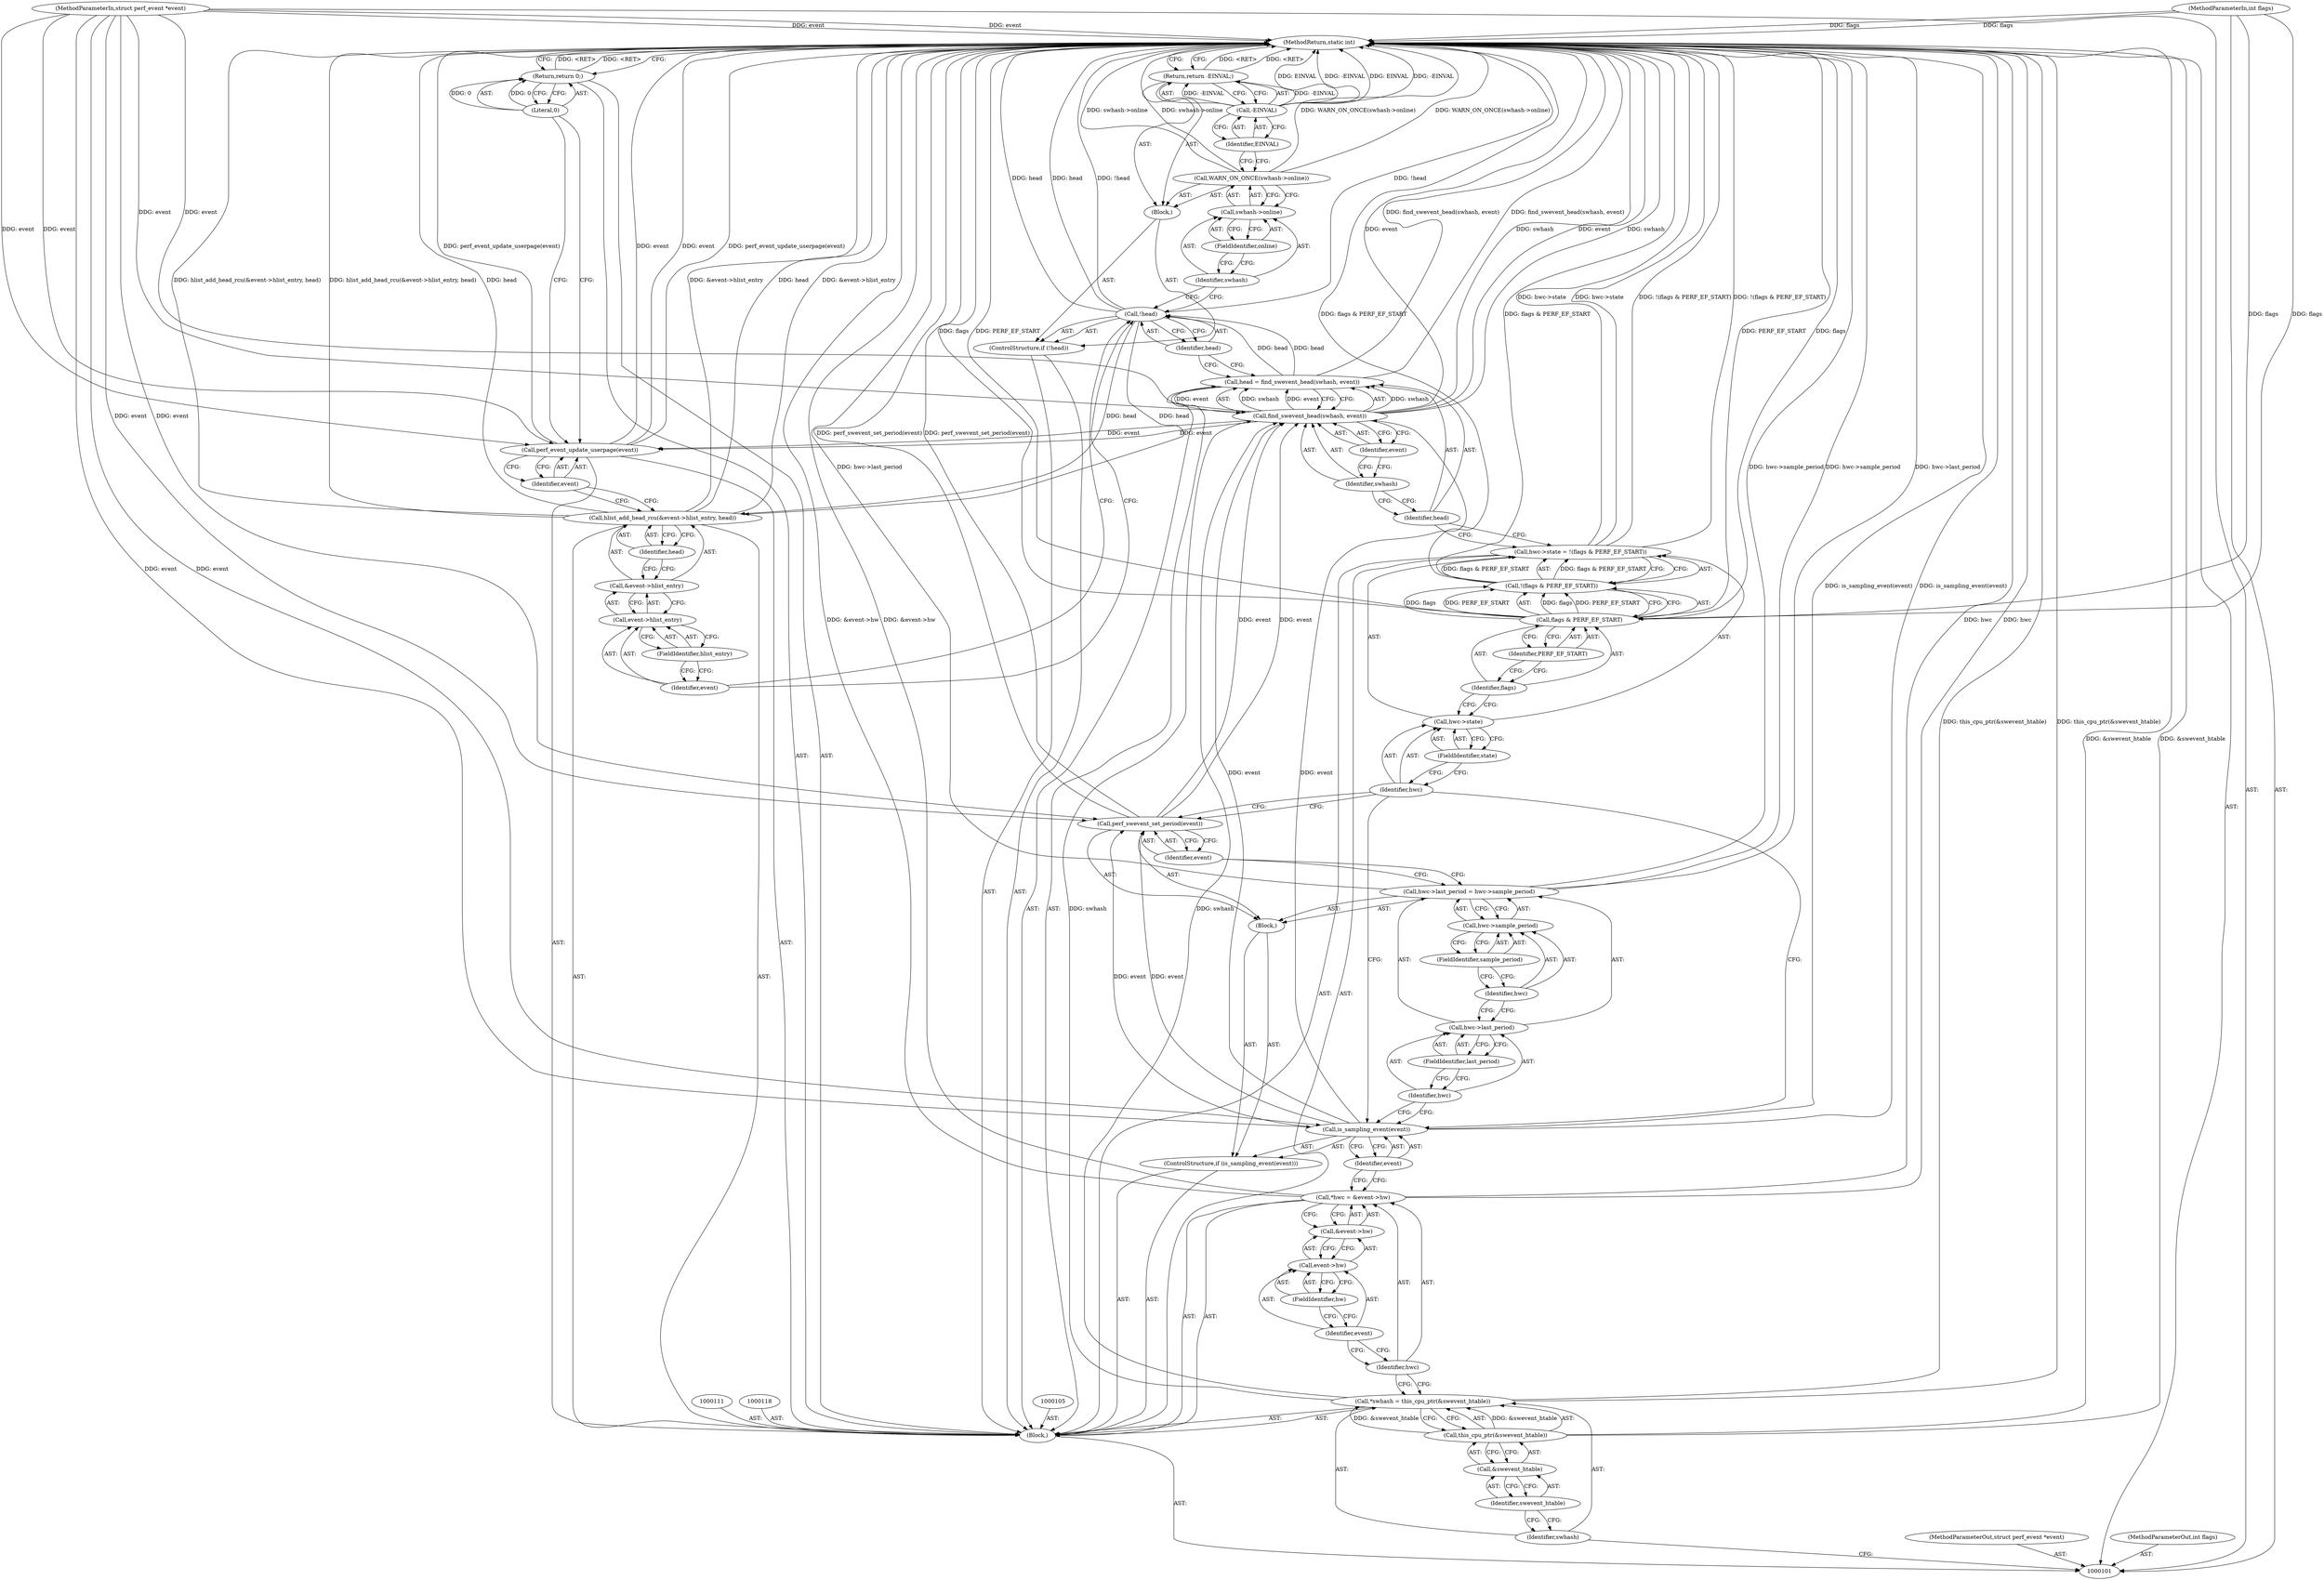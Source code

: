 digraph "1_linux_12ca6ad2e3a896256f086497a7c7406a547ee373_1" {
"1000166" [label="(MethodReturn,static int)"];
"1000102" [label="(MethodParameterIn,struct perf_event *event)"];
"1000233" [label="(MethodParameterOut,struct perf_event *event)"];
"1000103" [label="(MethodParameterIn,int flags)"];
"1000234" [label="(MethodParameterOut,int flags)"];
"1000136" [label="(Call,!(flags & PERF_EF_START))"];
"1000137" [label="(Call,flags & PERF_EF_START)"];
"1000138" [label="(Identifier,flags)"];
"1000132" [label="(Call,hwc->state = !(flags & PERF_EF_START))"];
"1000133" [label="(Call,hwc->state)"];
"1000134" [label="(Identifier,hwc)"];
"1000139" [label="(Identifier,PERF_EF_START)"];
"1000135" [label="(FieldIdentifier,state)"];
"1000140" [label="(Call,head = find_swevent_head(swhash, event))"];
"1000141" [label="(Identifier,head)"];
"1000143" [label="(Identifier,swhash)"];
"1000144" [label="(Identifier,event)"];
"1000142" [label="(Call,find_swevent_head(swhash, event))"];
"1000145" [label="(ControlStructure,if (!head))"];
"1000148" [label="(Block,)"];
"1000146" [label="(Call,!head)"];
"1000147" [label="(Identifier,head)"];
"1000104" [label="(Block,)"];
"1000150" [label="(Call,swhash->online)"];
"1000151" [label="(Identifier,swhash)"];
"1000149" [label="(Call,WARN_ON_ONCE(swhash->online))"];
"1000152" [label="(FieldIdentifier,online)"];
"1000154" [label="(Call,-EINVAL)"];
"1000155" [label="(Identifier,EINVAL)"];
"1000153" [label="(Return,return -EINVAL;)"];
"1000156" [label="(Call,hlist_add_head_rcu(&event->hlist_entry, head))"];
"1000157" [label="(Call,&event->hlist_entry)"];
"1000158" [label="(Call,event->hlist_entry)"];
"1000159" [label="(Identifier,event)"];
"1000160" [label="(FieldIdentifier,hlist_entry)"];
"1000161" [label="(Identifier,head)"];
"1000162" [label="(Call,perf_event_update_userpage(event))"];
"1000163" [label="(Identifier,event)"];
"1000164" [label="(Return,return 0;)"];
"1000165" [label="(Literal,0)"];
"1000106" [label="(Call,*swhash = this_cpu_ptr(&swevent_htable))"];
"1000107" [label="(Identifier,swhash)"];
"1000108" [label="(Call,this_cpu_ptr(&swevent_htable))"];
"1000109" [label="(Call,&swevent_htable)"];
"1000110" [label="(Identifier,swevent_htable)"];
"1000112" [label="(Call,*hwc = &event->hw)"];
"1000113" [label="(Identifier,hwc)"];
"1000114" [label="(Call,&event->hw)"];
"1000115" [label="(Call,event->hw)"];
"1000116" [label="(Identifier,event)"];
"1000117" [label="(FieldIdentifier,hw)"];
"1000119" [label="(ControlStructure,if (is_sampling_event(event)))"];
"1000121" [label="(Identifier,event)"];
"1000122" [label="(Block,)"];
"1000120" [label="(Call,is_sampling_event(event))"];
"1000123" [label="(Call,hwc->last_period = hwc->sample_period)"];
"1000124" [label="(Call,hwc->last_period)"];
"1000125" [label="(Identifier,hwc)"];
"1000127" [label="(Call,hwc->sample_period)"];
"1000128" [label="(Identifier,hwc)"];
"1000129" [label="(FieldIdentifier,sample_period)"];
"1000126" [label="(FieldIdentifier,last_period)"];
"1000130" [label="(Call,perf_swevent_set_period(event))"];
"1000131" [label="(Identifier,event)"];
"1000166" -> "1000101"  [label="AST: "];
"1000166" -> "1000153"  [label="CFG: "];
"1000166" -> "1000164"  [label="CFG: "];
"1000153" -> "1000166"  [label="DDG: <RET>"];
"1000130" -> "1000166"  [label="DDG: perf_swevent_set_period(event)"];
"1000140" -> "1000166"  [label="DDG: find_swevent_head(swhash, event)"];
"1000106" -> "1000166"  [label="DDG: this_cpu_ptr(&swevent_htable)"];
"1000156" -> "1000166"  [label="DDG: &event->hlist_entry"];
"1000156" -> "1000166"  [label="DDG: hlist_add_head_rcu(&event->hlist_entry, head)"];
"1000156" -> "1000166"  [label="DDG: head"];
"1000112" -> "1000166"  [label="DDG: &event->hw"];
"1000112" -> "1000166"  [label="DDG: hwc"];
"1000149" -> "1000166"  [label="DDG: WARN_ON_ONCE(swhash->online)"];
"1000149" -> "1000166"  [label="DDG: swhash->online"];
"1000123" -> "1000166"  [label="DDG: hwc->sample_period"];
"1000123" -> "1000166"  [label="DDG: hwc->last_period"];
"1000154" -> "1000166"  [label="DDG: -EINVAL"];
"1000154" -> "1000166"  [label="DDG: EINVAL"];
"1000137" -> "1000166"  [label="DDG: PERF_EF_START"];
"1000137" -> "1000166"  [label="DDG: flags"];
"1000103" -> "1000166"  [label="DDG: flags"];
"1000142" -> "1000166"  [label="DDG: event"];
"1000142" -> "1000166"  [label="DDG: swhash"];
"1000132" -> "1000166"  [label="DDG: hwc->state"];
"1000132" -> "1000166"  [label="DDG: !(flags & PERF_EF_START)"];
"1000102" -> "1000166"  [label="DDG: event"];
"1000120" -> "1000166"  [label="DDG: is_sampling_event(event)"];
"1000162" -> "1000166"  [label="DDG: event"];
"1000162" -> "1000166"  [label="DDG: perf_event_update_userpage(event)"];
"1000146" -> "1000166"  [label="DDG: !head"];
"1000146" -> "1000166"  [label="DDG: head"];
"1000136" -> "1000166"  [label="DDG: flags & PERF_EF_START"];
"1000108" -> "1000166"  [label="DDG: &swevent_htable"];
"1000164" -> "1000166"  [label="DDG: <RET>"];
"1000102" -> "1000101"  [label="AST: "];
"1000102" -> "1000166"  [label="DDG: event"];
"1000102" -> "1000120"  [label="DDG: event"];
"1000102" -> "1000130"  [label="DDG: event"];
"1000102" -> "1000142"  [label="DDG: event"];
"1000102" -> "1000162"  [label="DDG: event"];
"1000233" -> "1000101"  [label="AST: "];
"1000103" -> "1000101"  [label="AST: "];
"1000103" -> "1000166"  [label="DDG: flags"];
"1000103" -> "1000137"  [label="DDG: flags"];
"1000234" -> "1000101"  [label="AST: "];
"1000136" -> "1000132"  [label="AST: "];
"1000136" -> "1000137"  [label="CFG: "];
"1000137" -> "1000136"  [label="AST: "];
"1000132" -> "1000136"  [label="CFG: "];
"1000136" -> "1000166"  [label="DDG: flags & PERF_EF_START"];
"1000136" -> "1000132"  [label="DDG: flags & PERF_EF_START"];
"1000137" -> "1000136"  [label="DDG: flags"];
"1000137" -> "1000136"  [label="DDG: PERF_EF_START"];
"1000137" -> "1000136"  [label="AST: "];
"1000137" -> "1000139"  [label="CFG: "];
"1000138" -> "1000137"  [label="AST: "];
"1000139" -> "1000137"  [label="AST: "];
"1000136" -> "1000137"  [label="CFG: "];
"1000137" -> "1000166"  [label="DDG: PERF_EF_START"];
"1000137" -> "1000166"  [label="DDG: flags"];
"1000137" -> "1000136"  [label="DDG: flags"];
"1000137" -> "1000136"  [label="DDG: PERF_EF_START"];
"1000103" -> "1000137"  [label="DDG: flags"];
"1000138" -> "1000137"  [label="AST: "];
"1000138" -> "1000133"  [label="CFG: "];
"1000139" -> "1000138"  [label="CFG: "];
"1000132" -> "1000104"  [label="AST: "];
"1000132" -> "1000136"  [label="CFG: "];
"1000133" -> "1000132"  [label="AST: "];
"1000136" -> "1000132"  [label="AST: "];
"1000141" -> "1000132"  [label="CFG: "];
"1000132" -> "1000166"  [label="DDG: hwc->state"];
"1000132" -> "1000166"  [label="DDG: !(flags & PERF_EF_START)"];
"1000136" -> "1000132"  [label="DDG: flags & PERF_EF_START"];
"1000133" -> "1000132"  [label="AST: "];
"1000133" -> "1000135"  [label="CFG: "];
"1000134" -> "1000133"  [label="AST: "];
"1000135" -> "1000133"  [label="AST: "];
"1000138" -> "1000133"  [label="CFG: "];
"1000134" -> "1000133"  [label="AST: "];
"1000134" -> "1000130"  [label="CFG: "];
"1000134" -> "1000120"  [label="CFG: "];
"1000135" -> "1000134"  [label="CFG: "];
"1000139" -> "1000137"  [label="AST: "];
"1000139" -> "1000138"  [label="CFG: "];
"1000137" -> "1000139"  [label="CFG: "];
"1000135" -> "1000133"  [label="AST: "];
"1000135" -> "1000134"  [label="CFG: "];
"1000133" -> "1000135"  [label="CFG: "];
"1000140" -> "1000104"  [label="AST: "];
"1000140" -> "1000142"  [label="CFG: "];
"1000141" -> "1000140"  [label="AST: "];
"1000142" -> "1000140"  [label="AST: "];
"1000147" -> "1000140"  [label="CFG: "];
"1000140" -> "1000166"  [label="DDG: find_swevent_head(swhash, event)"];
"1000142" -> "1000140"  [label="DDG: swhash"];
"1000142" -> "1000140"  [label="DDG: event"];
"1000140" -> "1000146"  [label="DDG: head"];
"1000141" -> "1000140"  [label="AST: "];
"1000141" -> "1000132"  [label="CFG: "];
"1000143" -> "1000141"  [label="CFG: "];
"1000143" -> "1000142"  [label="AST: "];
"1000143" -> "1000141"  [label="CFG: "];
"1000144" -> "1000143"  [label="CFG: "];
"1000144" -> "1000142"  [label="AST: "];
"1000144" -> "1000143"  [label="CFG: "];
"1000142" -> "1000144"  [label="CFG: "];
"1000142" -> "1000140"  [label="AST: "];
"1000142" -> "1000144"  [label="CFG: "];
"1000143" -> "1000142"  [label="AST: "];
"1000144" -> "1000142"  [label="AST: "];
"1000140" -> "1000142"  [label="CFG: "];
"1000142" -> "1000166"  [label="DDG: event"];
"1000142" -> "1000166"  [label="DDG: swhash"];
"1000142" -> "1000140"  [label="DDG: swhash"];
"1000142" -> "1000140"  [label="DDG: event"];
"1000106" -> "1000142"  [label="DDG: swhash"];
"1000120" -> "1000142"  [label="DDG: event"];
"1000130" -> "1000142"  [label="DDG: event"];
"1000102" -> "1000142"  [label="DDG: event"];
"1000142" -> "1000162"  [label="DDG: event"];
"1000145" -> "1000104"  [label="AST: "];
"1000146" -> "1000145"  [label="AST: "];
"1000148" -> "1000145"  [label="AST: "];
"1000148" -> "1000145"  [label="AST: "];
"1000149" -> "1000148"  [label="AST: "];
"1000153" -> "1000148"  [label="AST: "];
"1000146" -> "1000145"  [label="AST: "];
"1000146" -> "1000147"  [label="CFG: "];
"1000147" -> "1000146"  [label="AST: "];
"1000151" -> "1000146"  [label="CFG: "];
"1000159" -> "1000146"  [label="CFG: "];
"1000146" -> "1000166"  [label="DDG: !head"];
"1000146" -> "1000166"  [label="DDG: head"];
"1000140" -> "1000146"  [label="DDG: head"];
"1000146" -> "1000156"  [label="DDG: head"];
"1000147" -> "1000146"  [label="AST: "];
"1000147" -> "1000140"  [label="CFG: "];
"1000146" -> "1000147"  [label="CFG: "];
"1000104" -> "1000101"  [label="AST: "];
"1000105" -> "1000104"  [label="AST: "];
"1000106" -> "1000104"  [label="AST: "];
"1000111" -> "1000104"  [label="AST: "];
"1000112" -> "1000104"  [label="AST: "];
"1000118" -> "1000104"  [label="AST: "];
"1000119" -> "1000104"  [label="AST: "];
"1000132" -> "1000104"  [label="AST: "];
"1000140" -> "1000104"  [label="AST: "];
"1000145" -> "1000104"  [label="AST: "];
"1000156" -> "1000104"  [label="AST: "];
"1000162" -> "1000104"  [label="AST: "];
"1000164" -> "1000104"  [label="AST: "];
"1000150" -> "1000149"  [label="AST: "];
"1000150" -> "1000152"  [label="CFG: "];
"1000151" -> "1000150"  [label="AST: "];
"1000152" -> "1000150"  [label="AST: "];
"1000149" -> "1000150"  [label="CFG: "];
"1000151" -> "1000150"  [label="AST: "];
"1000151" -> "1000146"  [label="CFG: "];
"1000152" -> "1000151"  [label="CFG: "];
"1000149" -> "1000148"  [label="AST: "];
"1000149" -> "1000150"  [label="CFG: "];
"1000150" -> "1000149"  [label="AST: "];
"1000155" -> "1000149"  [label="CFG: "];
"1000149" -> "1000166"  [label="DDG: WARN_ON_ONCE(swhash->online)"];
"1000149" -> "1000166"  [label="DDG: swhash->online"];
"1000152" -> "1000150"  [label="AST: "];
"1000152" -> "1000151"  [label="CFG: "];
"1000150" -> "1000152"  [label="CFG: "];
"1000154" -> "1000153"  [label="AST: "];
"1000154" -> "1000155"  [label="CFG: "];
"1000155" -> "1000154"  [label="AST: "];
"1000153" -> "1000154"  [label="CFG: "];
"1000154" -> "1000166"  [label="DDG: -EINVAL"];
"1000154" -> "1000166"  [label="DDG: EINVAL"];
"1000154" -> "1000153"  [label="DDG: -EINVAL"];
"1000155" -> "1000154"  [label="AST: "];
"1000155" -> "1000149"  [label="CFG: "];
"1000154" -> "1000155"  [label="CFG: "];
"1000153" -> "1000148"  [label="AST: "];
"1000153" -> "1000154"  [label="CFG: "];
"1000154" -> "1000153"  [label="AST: "];
"1000166" -> "1000153"  [label="CFG: "];
"1000153" -> "1000166"  [label="DDG: <RET>"];
"1000154" -> "1000153"  [label="DDG: -EINVAL"];
"1000156" -> "1000104"  [label="AST: "];
"1000156" -> "1000161"  [label="CFG: "];
"1000157" -> "1000156"  [label="AST: "];
"1000161" -> "1000156"  [label="AST: "];
"1000163" -> "1000156"  [label="CFG: "];
"1000156" -> "1000166"  [label="DDG: &event->hlist_entry"];
"1000156" -> "1000166"  [label="DDG: hlist_add_head_rcu(&event->hlist_entry, head)"];
"1000156" -> "1000166"  [label="DDG: head"];
"1000146" -> "1000156"  [label="DDG: head"];
"1000157" -> "1000156"  [label="AST: "];
"1000157" -> "1000158"  [label="CFG: "];
"1000158" -> "1000157"  [label="AST: "];
"1000161" -> "1000157"  [label="CFG: "];
"1000158" -> "1000157"  [label="AST: "];
"1000158" -> "1000160"  [label="CFG: "];
"1000159" -> "1000158"  [label="AST: "];
"1000160" -> "1000158"  [label="AST: "];
"1000157" -> "1000158"  [label="CFG: "];
"1000159" -> "1000158"  [label="AST: "];
"1000159" -> "1000146"  [label="CFG: "];
"1000160" -> "1000159"  [label="CFG: "];
"1000160" -> "1000158"  [label="AST: "];
"1000160" -> "1000159"  [label="CFG: "];
"1000158" -> "1000160"  [label="CFG: "];
"1000161" -> "1000156"  [label="AST: "];
"1000161" -> "1000157"  [label="CFG: "];
"1000156" -> "1000161"  [label="CFG: "];
"1000162" -> "1000104"  [label="AST: "];
"1000162" -> "1000163"  [label="CFG: "];
"1000163" -> "1000162"  [label="AST: "];
"1000165" -> "1000162"  [label="CFG: "];
"1000162" -> "1000166"  [label="DDG: event"];
"1000162" -> "1000166"  [label="DDG: perf_event_update_userpage(event)"];
"1000142" -> "1000162"  [label="DDG: event"];
"1000102" -> "1000162"  [label="DDG: event"];
"1000163" -> "1000162"  [label="AST: "];
"1000163" -> "1000156"  [label="CFG: "];
"1000162" -> "1000163"  [label="CFG: "];
"1000164" -> "1000104"  [label="AST: "];
"1000164" -> "1000165"  [label="CFG: "];
"1000165" -> "1000164"  [label="AST: "];
"1000166" -> "1000164"  [label="CFG: "];
"1000164" -> "1000166"  [label="DDG: <RET>"];
"1000165" -> "1000164"  [label="DDG: 0"];
"1000165" -> "1000164"  [label="AST: "];
"1000165" -> "1000162"  [label="CFG: "];
"1000164" -> "1000165"  [label="CFG: "];
"1000165" -> "1000164"  [label="DDG: 0"];
"1000106" -> "1000104"  [label="AST: "];
"1000106" -> "1000108"  [label="CFG: "];
"1000107" -> "1000106"  [label="AST: "];
"1000108" -> "1000106"  [label="AST: "];
"1000113" -> "1000106"  [label="CFG: "];
"1000106" -> "1000166"  [label="DDG: this_cpu_ptr(&swevent_htable)"];
"1000108" -> "1000106"  [label="DDG: &swevent_htable"];
"1000106" -> "1000142"  [label="DDG: swhash"];
"1000107" -> "1000106"  [label="AST: "];
"1000107" -> "1000101"  [label="CFG: "];
"1000110" -> "1000107"  [label="CFG: "];
"1000108" -> "1000106"  [label="AST: "];
"1000108" -> "1000109"  [label="CFG: "];
"1000109" -> "1000108"  [label="AST: "];
"1000106" -> "1000108"  [label="CFG: "];
"1000108" -> "1000166"  [label="DDG: &swevent_htable"];
"1000108" -> "1000106"  [label="DDG: &swevent_htable"];
"1000109" -> "1000108"  [label="AST: "];
"1000109" -> "1000110"  [label="CFG: "];
"1000110" -> "1000109"  [label="AST: "];
"1000108" -> "1000109"  [label="CFG: "];
"1000110" -> "1000109"  [label="AST: "];
"1000110" -> "1000107"  [label="CFG: "];
"1000109" -> "1000110"  [label="CFG: "];
"1000112" -> "1000104"  [label="AST: "];
"1000112" -> "1000114"  [label="CFG: "];
"1000113" -> "1000112"  [label="AST: "];
"1000114" -> "1000112"  [label="AST: "];
"1000121" -> "1000112"  [label="CFG: "];
"1000112" -> "1000166"  [label="DDG: &event->hw"];
"1000112" -> "1000166"  [label="DDG: hwc"];
"1000113" -> "1000112"  [label="AST: "];
"1000113" -> "1000106"  [label="CFG: "];
"1000116" -> "1000113"  [label="CFG: "];
"1000114" -> "1000112"  [label="AST: "];
"1000114" -> "1000115"  [label="CFG: "];
"1000115" -> "1000114"  [label="AST: "];
"1000112" -> "1000114"  [label="CFG: "];
"1000115" -> "1000114"  [label="AST: "];
"1000115" -> "1000117"  [label="CFG: "];
"1000116" -> "1000115"  [label="AST: "];
"1000117" -> "1000115"  [label="AST: "];
"1000114" -> "1000115"  [label="CFG: "];
"1000116" -> "1000115"  [label="AST: "];
"1000116" -> "1000113"  [label="CFG: "];
"1000117" -> "1000116"  [label="CFG: "];
"1000117" -> "1000115"  [label="AST: "];
"1000117" -> "1000116"  [label="CFG: "];
"1000115" -> "1000117"  [label="CFG: "];
"1000119" -> "1000104"  [label="AST: "];
"1000120" -> "1000119"  [label="AST: "];
"1000122" -> "1000119"  [label="AST: "];
"1000121" -> "1000120"  [label="AST: "];
"1000121" -> "1000112"  [label="CFG: "];
"1000120" -> "1000121"  [label="CFG: "];
"1000122" -> "1000119"  [label="AST: "];
"1000123" -> "1000122"  [label="AST: "];
"1000130" -> "1000122"  [label="AST: "];
"1000120" -> "1000119"  [label="AST: "];
"1000120" -> "1000121"  [label="CFG: "];
"1000121" -> "1000120"  [label="AST: "];
"1000125" -> "1000120"  [label="CFG: "];
"1000134" -> "1000120"  [label="CFG: "];
"1000120" -> "1000166"  [label="DDG: is_sampling_event(event)"];
"1000102" -> "1000120"  [label="DDG: event"];
"1000120" -> "1000130"  [label="DDG: event"];
"1000120" -> "1000142"  [label="DDG: event"];
"1000123" -> "1000122"  [label="AST: "];
"1000123" -> "1000127"  [label="CFG: "];
"1000124" -> "1000123"  [label="AST: "];
"1000127" -> "1000123"  [label="AST: "];
"1000131" -> "1000123"  [label="CFG: "];
"1000123" -> "1000166"  [label="DDG: hwc->sample_period"];
"1000123" -> "1000166"  [label="DDG: hwc->last_period"];
"1000124" -> "1000123"  [label="AST: "];
"1000124" -> "1000126"  [label="CFG: "];
"1000125" -> "1000124"  [label="AST: "];
"1000126" -> "1000124"  [label="AST: "];
"1000128" -> "1000124"  [label="CFG: "];
"1000125" -> "1000124"  [label="AST: "];
"1000125" -> "1000120"  [label="CFG: "];
"1000126" -> "1000125"  [label="CFG: "];
"1000127" -> "1000123"  [label="AST: "];
"1000127" -> "1000129"  [label="CFG: "];
"1000128" -> "1000127"  [label="AST: "];
"1000129" -> "1000127"  [label="AST: "];
"1000123" -> "1000127"  [label="CFG: "];
"1000128" -> "1000127"  [label="AST: "];
"1000128" -> "1000124"  [label="CFG: "];
"1000129" -> "1000128"  [label="CFG: "];
"1000129" -> "1000127"  [label="AST: "];
"1000129" -> "1000128"  [label="CFG: "];
"1000127" -> "1000129"  [label="CFG: "];
"1000126" -> "1000124"  [label="AST: "];
"1000126" -> "1000125"  [label="CFG: "];
"1000124" -> "1000126"  [label="CFG: "];
"1000130" -> "1000122"  [label="AST: "];
"1000130" -> "1000131"  [label="CFG: "];
"1000131" -> "1000130"  [label="AST: "];
"1000134" -> "1000130"  [label="CFG: "];
"1000130" -> "1000166"  [label="DDG: perf_swevent_set_period(event)"];
"1000120" -> "1000130"  [label="DDG: event"];
"1000102" -> "1000130"  [label="DDG: event"];
"1000130" -> "1000142"  [label="DDG: event"];
"1000131" -> "1000130"  [label="AST: "];
"1000131" -> "1000123"  [label="CFG: "];
"1000130" -> "1000131"  [label="CFG: "];
}
